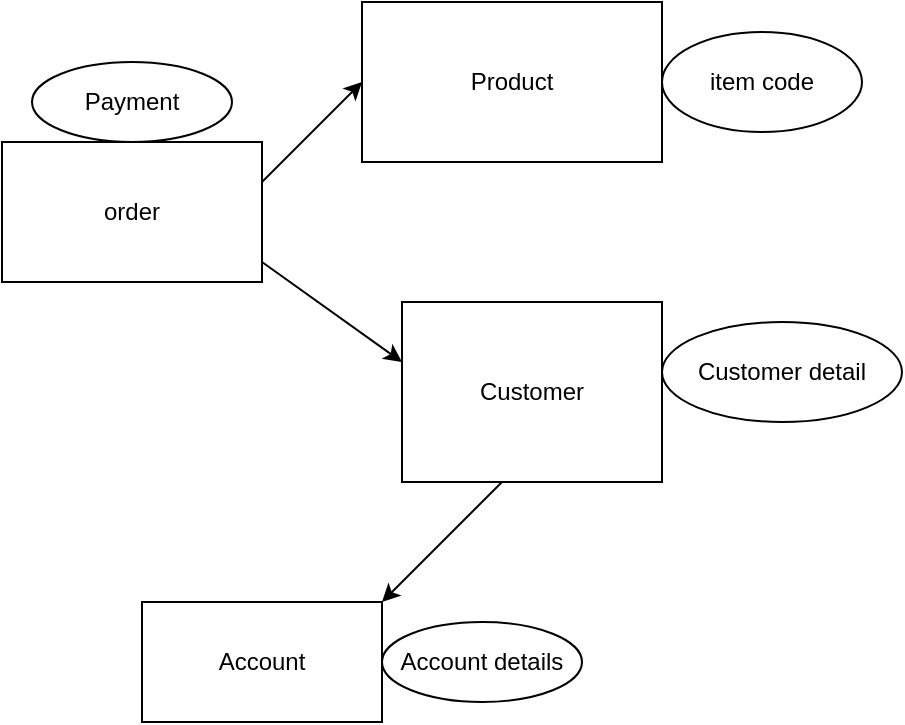 <mxfile version="24.4.10" type="device">
  <diagram name="Página-1" id="ve0v5JlVZl29jm8XvCVP">
    <mxGraphModel dx="1050" dy="522" grid="1" gridSize="10" guides="1" tooltips="1" connect="1" arrows="1" fold="1" page="1" pageScale="1" pageWidth="850" pageHeight="1100" math="0" shadow="0">
      <root>
        <object label="" id="0">
          <mxCell />
        </object>
        <mxCell id="1" parent="0" />
        <mxCell id="P48Yds16k_Zjk1afNGpO-1" value="order" style="rounded=0;whiteSpace=wrap;html=1;" vertex="1" parent="1">
          <mxGeometry x="120" y="190" width="130" height="70" as="geometry" />
        </mxCell>
        <mxCell id="P48Yds16k_Zjk1afNGpO-2" value="" style="endArrow=classic;html=1;rounded=0;" edge="1" parent="1">
          <mxGeometry width="50" height="50" relative="1" as="geometry">
            <mxPoint x="250" y="210" as="sourcePoint" />
            <mxPoint x="300" y="160" as="targetPoint" />
          </mxGeometry>
        </mxCell>
        <mxCell id="P48Yds16k_Zjk1afNGpO-3" value="Product" style="rounded=0;whiteSpace=wrap;html=1;" vertex="1" parent="1">
          <mxGeometry x="300" y="120" width="150" height="80" as="geometry" />
        </mxCell>
        <mxCell id="P48Yds16k_Zjk1afNGpO-4" value="" style="endArrow=classic;html=1;rounded=0;" edge="1" parent="1">
          <mxGeometry width="50" height="50" relative="1" as="geometry">
            <mxPoint x="250" y="250" as="sourcePoint" />
            <mxPoint x="320" y="300" as="targetPoint" />
          </mxGeometry>
        </mxCell>
        <mxCell id="P48Yds16k_Zjk1afNGpO-5" value="Customer" style="rounded=0;whiteSpace=wrap;html=1;" vertex="1" parent="1">
          <mxGeometry x="320" y="270" width="130" height="90" as="geometry" />
        </mxCell>
        <mxCell id="P48Yds16k_Zjk1afNGpO-6" value="" style="endArrow=classic;html=1;rounded=0;" edge="1" parent="1">
          <mxGeometry width="50" height="50" relative="1" as="geometry">
            <mxPoint x="370" y="360" as="sourcePoint" />
            <mxPoint x="310" y="420" as="targetPoint" />
            <Array as="points">
              <mxPoint x="370" y="360" />
            </Array>
          </mxGeometry>
        </mxCell>
        <mxCell id="P48Yds16k_Zjk1afNGpO-7" value="Account" style="rounded=0;whiteSpace=wrap;html=1;" vertex="1" parent="1">
          <mxGeometry x="190" y="420" width="120" height="60" as="geometry" />
        </mxCell>
        <mxCell id="P48Yds16k_Zjk1afNGpO-10" value="Customer detail" style="ellipse;whiteSpace=wrap;html=1;align=center;" vertex="1" parent="1">
          <mxGeometry x="450" y="280" width="120" height="50" as="geometry" />
        </mxCell>
        <mxCell id="P48Yds16k_Zjk1afNGpO-12" value="item code" style="ellipse;whiteSpace=wrap;html=1;align=center;" vertex="1" parent="1">
          <mxGeometry x="450" y="135" width="100" height="50" as="geometry" />
        </mxCell>
        <mxCell id="P48Yds16k_Zjk1afNGpO-17" value="Payment" style="ellipse;whiteSpace=wrap;html=1;align=center;" vertex="1" parent="1">
          <mxGeometry x="135" y="150" width="100" height="40" as="geometry" />
        </mxCell>
        <mxCell id="P48Yds16k_Zjk1afNGpO-18" value="Account details" style="ellipse;whiteSpace=wrap;html=1;align=center;" vertex="1" parent="1">
          <mxGeometry x="310" y="430" width="100" height="40" as="geometry" />
        </mxCell>
      </root>
    </mxGraphModel>
  </diagram>
</mxfile>
